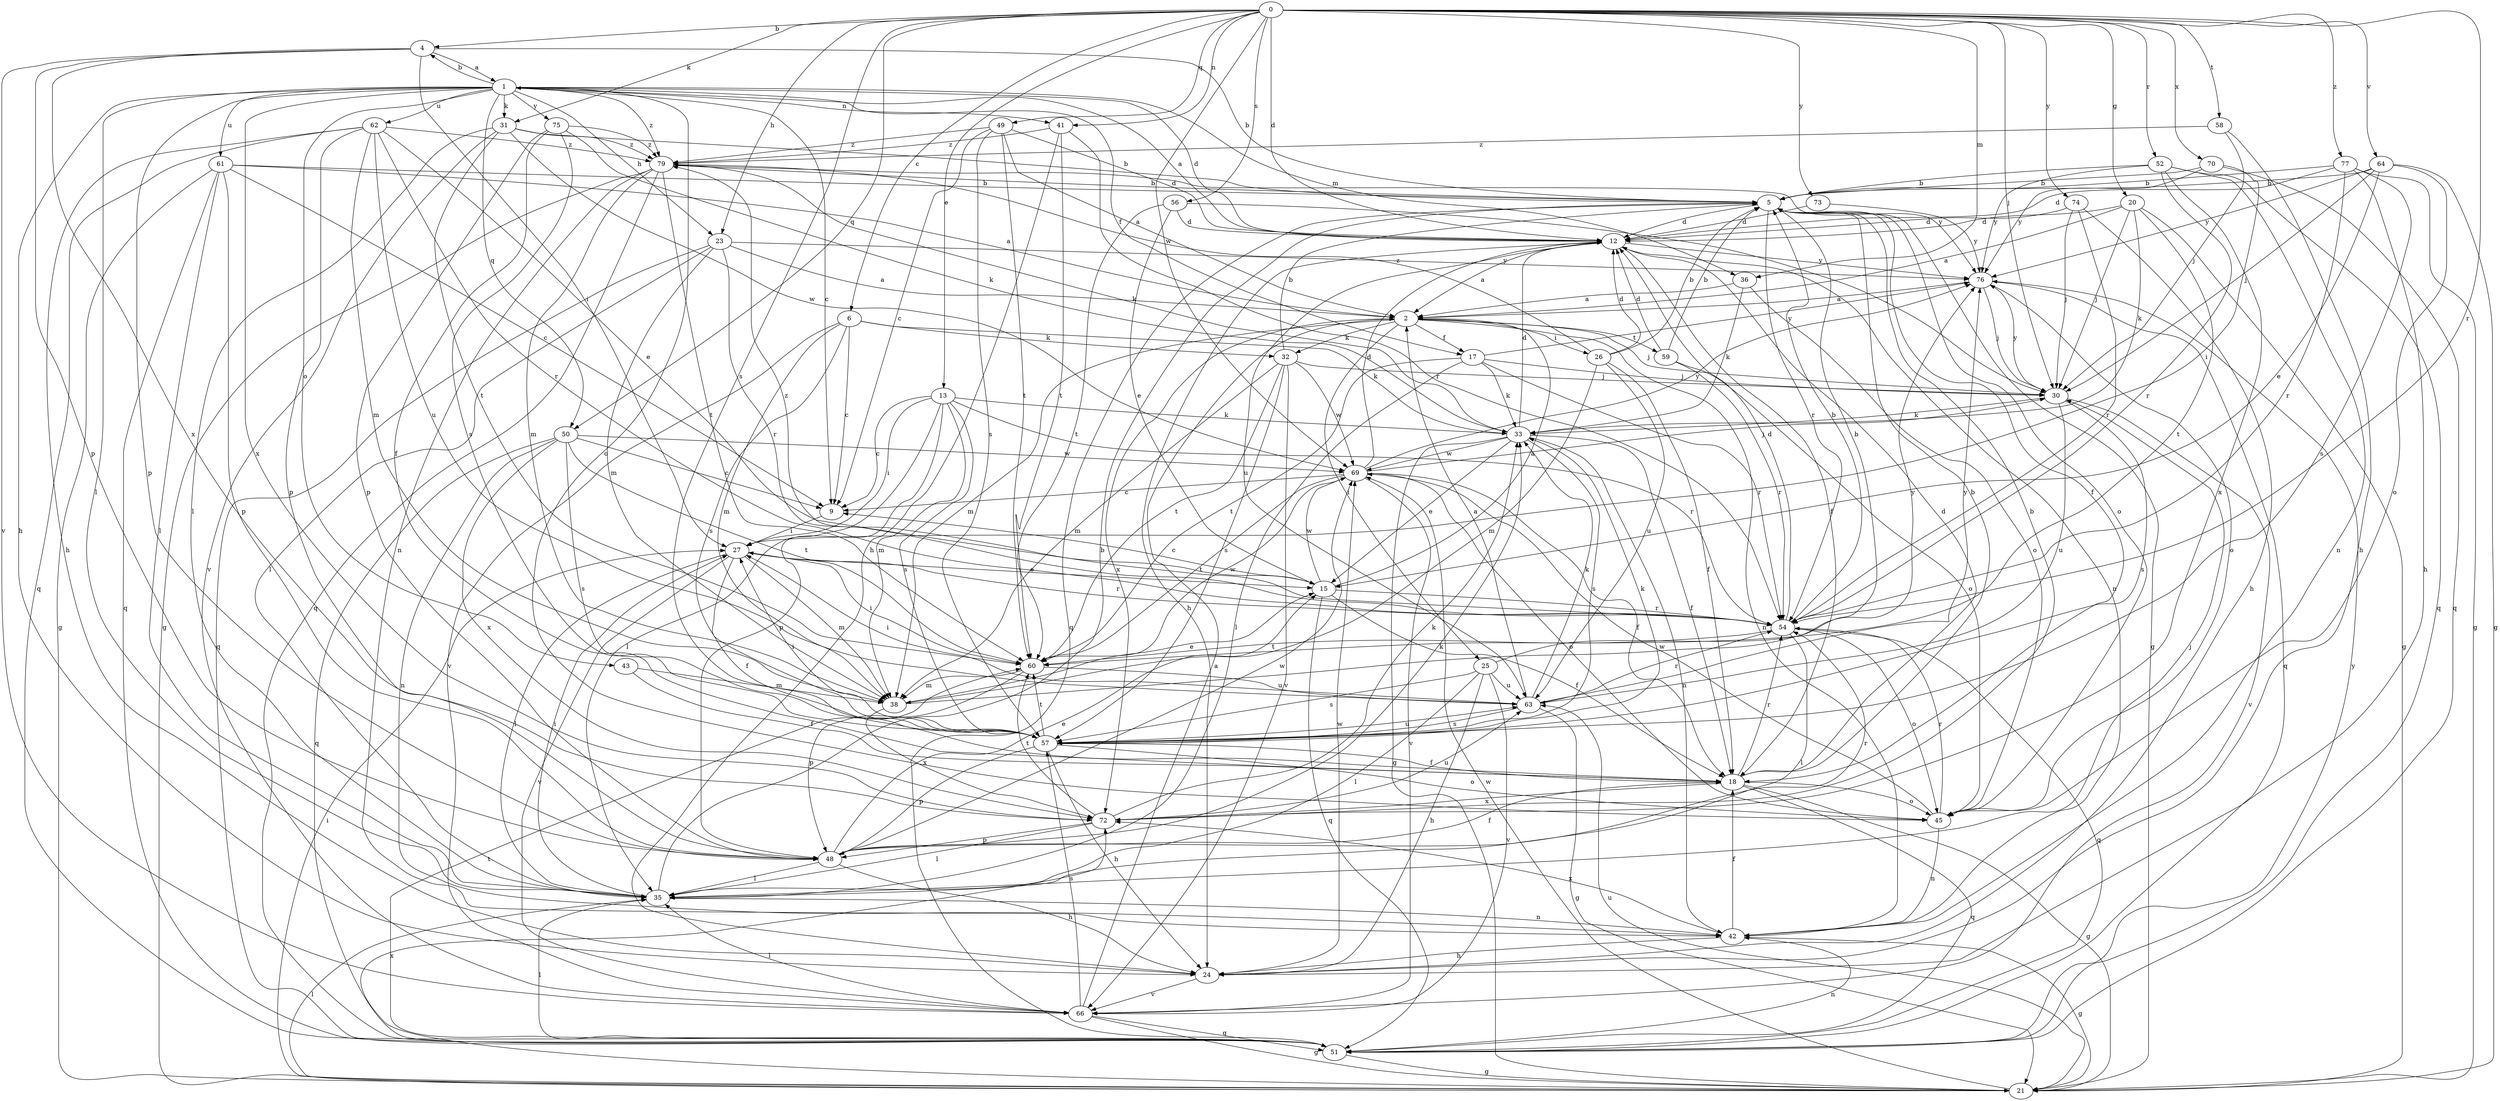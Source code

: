 strict digraph  {
0;
1;
2;
4;
5;
6;
9;
12;
13;
15;
17;
18;
20;
21;
23;
24;
25;
26;
27;
30;
31;
32;
33;
35;
36;
38;
41;
42;
43;
45;
48;
49;
50;
51;
52;
54;
56;
57;
58;
59;
60;
61;
62;
63;
64;
66;
69;
70;
72;
73;
74;
75;
76;
77;
79;
0 -> 4  [label=b];
0 -> 6  [label=c];
0 -> 12  [label=d];
0 -> 13  [label=e];
0 -> 20  [label=g];
0 -> 23  [label=h];
0 -> 30  [label=j];
0 -> 31  [label=k];
0 -> 36  [label=m];
0 -> 41  [label=n];
0 -> 49  [label=q];
0 -> 50  [label=q];
0 -> 52  [label=r];
0 -> 54  [label=r];
0 -> 56  [label=s];
0 -> 57  [label=s];
0 -> 58  [label=t];
0 -> 64  [label=v];
0 -> 69  [label=w];
0 -> 70  [label=x];
0 -> 73  [label=y];
0 -> 74  [label=y];
0 -> 77  [label=z];
1 -> 4  [label=b];
1 -> 9  [label=c];
1 -> 12  [label=d];
1 -> 17  [label=f];
1 -> 23  [label=h];
1 -> 24  [label=h];
1 -> 31  [label=k];
1 -> 35  [label=l];
1 -> 36  [label=m];
1 -> 41  [label=n];
1 -> 43  [label=o];
1 -> 45  [label=o];
1 -> 48  [label=p];
1 -> 50  [label=q];
1 -> 61  [label=u];
1 -> 62  [label=u];
1 -> 72  [label=x];
1 -> 75  [label=y];
1 -> 79  [label=z];
2 -> 17  [label=f];
2 -> 25  [label=i];
2 -> 26  [label=i];
2 -> 30  [label=j];
2 -> 32  [label=k];
2 -> 38  [label=m];
2 -> 42  [label=n];
2 -> 59  [label=t];
2 -> 72  [label=x];
4 -> 1  [label=a];
4 -> 5  [label=b];
4 -> 27  [label=i];
4 -> 48  [label=p];
4 -> 66  [label=v];
4 -> 72  [label=x];
5 -> 12  [label=d];
5 -> 18  [label=f];
5 -> 21  [label=g];
5 -> 45  [label=o];
5 -> 51  [label=q];
5 -> 54  [label=r];
6 -> 9  [label=c];
6 -> 32  [label=k];
6 -> 33  [label=k];
6 -> 38  [label=m];
6 -> 57  [label=s];
6 -> 66  [label=v];
9 -> 27  [label=i];
12 -> 1  [label=a];
12 -> 2  [label=a];
12 -> 18  [label=f];
12 -> 24  [label=h];
12 -> 42  [label=n];
12 -> 63  [label=u];
12 -> 76  [label=y];
13 -> 9  [label=c];
13 -> 27  [label=i];
13 -> 33  [label=k];
13 -> 35  [label=l];
13 -> 38  [label=m];
13 -> 48  [label=p];
13 -> 54  [label=r];
13 -> 57  [label=s];
15 -> 2  [label=a];
15 -> 9  [label=c];
15 -> 18  [label=f];
15 -> 51  [label=q];
15 -> 54  [label=r];
15 -> 69  [label=w];
17 -> 30  [label=j];
17 -> 33  [label=k];
17 -> 35  [label=l];
17 -> 54  [label=r];
17 -> 60  [label=t];
17 -> 76  [label=y];
18 -> 5  [label=b];
18 -> 12  [label=d];
18 -> 21  [label=g];
18 -> 45  [label=o];
18 -> 51  [label=q];
18 -> 54  [label=r];
18 -> 72  [label=x];
20 -> 2  [label=a];
20 -> 12  [label=d];
20 -> 21  [label=g];
20 -> 30  [label=j];
20 -> 33  [label=k];
20 -> 60  [label=t];
21 -> 27  [label=i];
21 -> 35  [label=l];
21 -> 63  [label=u];
21 -> 69  [label=w];
21 -> 72  [label=x];
23 -> 2  [label=a];
23 -> 35  [label=l];
23 -> 38  [label=m];
23 -> 51  [label=q];
23 -> 54  [label=r];
23 -> 76  [label=y];
24 -> 66  [label=v];
24 -> 69  [label=w];
25 -> 5  [label=b];
25 -> 24  [label=h];
25 -> 35  [label=l];
25 -> 57  [label=s];
25 -> 63  [label=u];
25 -> 66  [label=v];
26 -> 5  [label=b];
26 -> 12  [label=d];
26 -> 18  [label=f];
26 -> 38  [label=m];
26 -> 63  [label=u];
26 -> 79  [label=z];
27 -> 15  [label=e];
27 -> 18  [label=f];
27 -> 35  [label=l];
27 -> 38  [label=m];
27 -> 54  [label=r];
27 -> 66  [label=v];
30 -> 33  [label=k];
30 -> 57  [label=s];
30 -> 63  [label=u];
30 -> 66  [label=v];
30 -> 76  [label=y];
31 -> 5  [label=b];
31 -> 35  [label=l];
31 -> 60  [label=t];
31 -> 66  [label=v];
31 -> 69  [label=w];
31 -> 79  [label=z];
32 -> 5  [label=b];
32 -> 30  [label=j];
32 -> 38  [label=m];
32 -> 57  [label=s];
32 -> 60  [label=t];
32 -> 66  [label=v];
32 -> 69  [label=w];
33 -> 12  [label=d];
33 -> 15  [label=e];
33 -> 18  [label=f];
33 -> 21  [label=g];
33 -> 42  [label=n];
33 -> 57  [label=s];
33 -> 69  [label=w];
35 -> 5  [label=b];
35 -> 27  [label=i];
35 -> 30  [label=j];
35 -> 42  [label=n];
36 -> 2  [label=a];
36 -> 33  [label=k];
36 -> 45  [label=o];
38 -> 15  [label=e];
38 -> 72  [label=x];
38 -> 76  [label=y];
41 -> 24  [label=h];
41 -> 54  [label=r];
41 -> 60  [label=t];
41 -> 79  [label=z];
42 -> 18  [label=f];
42 -> 21  [label=g];
42 -> 24  [label=h];
42 -> 72  [label=x];
43 -> 18  [label=f];
43 -> 38  [label=m];
45 -> 42  [label=n];
45 -> 54  [label=r];
45 -> 69  [label=w];
48 -> 15  [label=e];
48 -> 18  [label=f];
48 -> 24  [label=h];
48 -> 33  [label=k];
48 -> 35  [label=l];
48 -> 54  [label=r];
48 -> 69  [label=w];
49 -> 2  [label=a];
49 -> 9  [label=c];
49 -> 12  [label=d];
49 -> 57  [label=s];
49 -> 60  [label=t];
49 -> 79  [label=z];
50 -> 9  [label=c];
50 -> 42  [label=n];
50 -> 51  [label=q];
50 -> 57  [label=s];
50 -> 60  [label=t];
50 -> 69  [label=w];
50 -> 72  [label=x];
51 -> 21  [label=g];
51 -> 35  [label=l];
51 -> 42  [label=n];
51 -> 60  [label=t];
51 -> 76  [label=y];
52 -> 5  [label=b];
52 -> 42  [label=n];
52 -> 51  [label=q];
52 -> 54  [label=r];
52 -> 72  [label=x];
52 -> 76  [label=y];
54 -> 5  [label=b];
54 -> 12  [label=d];
54 -> 35  [label=l];
54 -> 45  [label=o];
54 -> 51  [label=q];
54 -> 60  [label=t];
54 -> 79  [label=z];
56 -> 12  [label=d];
56 -> 15  [label=e];
56 -> 30  [label=j];
56 -> 60  [label=t];
57 -> 18  [label=f];
57 -> 24  [label=h];
57 -> 27  [label=i];
57 -> 33  [label=k];
57 -> 45  [label=o];
57 -> 48  [label=p];
57 -> 60  [label=t];
57 -> 63  [label=u];
58 -> 24  [label=h];
58 -> 30  [label=j];
58 -> 79  [label=z];
59 -> 5  [label=b];
59 -> 12  [label=d];
59 -> 45  [label=o];
59 -> 54  [label=r];
60 -> 27  [label=i];
60 -> 38  [label=m];
60 -> 48  [label=p];
60 -> 63  [label=u];
60 -> 69  [label=w];
61 -> 2  [label=a];
61 -> 5  [label=b];
61 -> 9  [label=c];
61 -> 21  [label=g];
61 -> 35  [label=l];
61 -> 48  [label=p];
61 -> 51  [label=q];
62 -> 15  [label=e];
62 -> 24  [label=h];
62 -> 38  [label=m];
62 -> 48  [label=p];
62 -> 51  [label=q];
62 -> 54  [label=r];
62 -> 63  [label=u];
62 -> 79  [label=z];
63 -> 2  [label=a];
63 -> 21  [label=g];
63 -> 27  [label=i];
63 -> 33  [label=k];
63 -> 54  [label=r];
63 -> 57  [label=s];
63 -> 76  [label=y];
64 -> 5  [label=b];
64 -> 15  [label=e];
64 -> 21  [label=g];
64 -> 30  [label=j];
64 -> 45  [label=o];
64 -> 76  [label=y];
66 -> 2  [label=a];
66 -> 21  [label=g];
66 -> 35  [label=l];
66 -> 51  [label=q];
66 -> 57  [label=s];
69 -> 9  [label=c];
69 -> 12  [label=d];
69 -> 18  [label=f];
69 -> 30  [label=j];
69 -> 45  [label=o];
69 -> 60  [label=t];
69 -> 66  [label=v];
69 -> 76  [label=y];
70 -> 5  [label=b];
70 -> 27  [label=i];
70 -> 51  [label=q];
70 -> 76  [label=y];
72 -> 5  [label=b];
72 -> 33  [label=k];
72 -> 35  [label=l];
72 -> 48  [label=p];
72 -> 60  [label=t];
72 -> 63  [label=u];
73 -> 12  [label=d];
73 -> 76  [label=y];
74 -> 12  [label=d];
74 -> 24  [label=h];
74 -> 30  [label=j];
74 -> 54  [label=r];
75 -> 18  [label=f];
75 -> 33  [label=k];
75 -> 48  [label=p];
75 -> 57  [label=s];
75 -> 79  [label=z];
76 -> 2  [label=a];
76 -> 30  [label=j];
76 -> 45  [label=o];
76 -> 51  [label=q];
77 -> 5  [label=b];
77 -> 12  [label=d];
77 -> 21  [label=g];
77 -> 24  [label=h];
77 -> 54  [label=r];
77 -> 57  [label=s];
79 -> 5  [label=b];
79 -> 21  [label=g];
79 -> 33  [label=k];
79 -> 38  [label=m];
79 -> 42  [label=n];
79 -> 51  [label=q];
79 -> 60  [label=t];
79 -> 76  [label=y];
}
